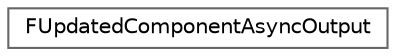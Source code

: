 digraph "Graphical Class Hierarchy"
{
 // INTERACTIVE_SVG=YES
 // LATEX_PDF_SIZE
  bgcolor="transparent";
  edge [fontname=Helvetica,fontsize=10,labelfontname=Helvetica,labelfontsize=10];
  node [fontname=Helvetica,fontsize=10,shape=box,height=0.2,width=0.4];
  rankdir="LR";
  Node0 [id="Node000000",label="FUpdatedComponentAsyncOutput",height=0.2,width=0.4,color="grey40", fillcolor="white", style="filled",URL="$de/dc4/structFUpdatedComponentAsyncOutput.html",tooltip=" "];
}
